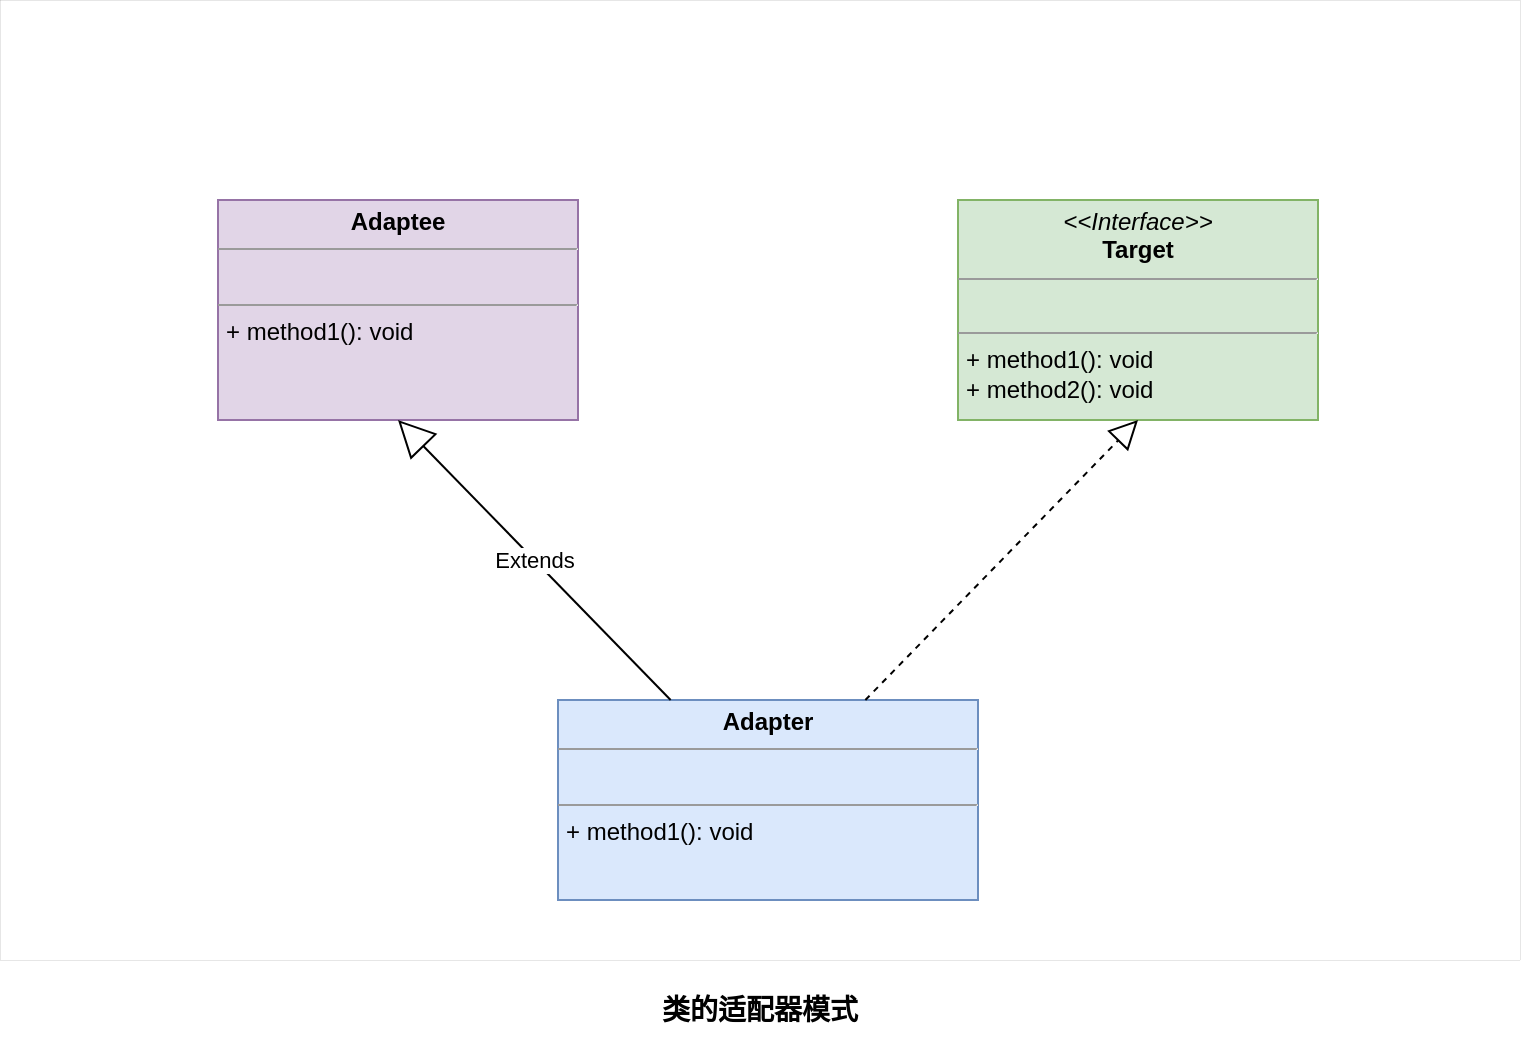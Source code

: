 <mxfile version="16.2.6" type="github" pages="2">
  <diagram id="1OWQUjhUZqkLK6st8NYv" name="类的适配器模式">
    <mxGraphModel dx="946" dy="604" grid="1" gridSize="10" guides="1" tooltips="1" connect="1" arrows="1" fold="1" page="1" pageScale="1" pageWidth="827" pageHeight="1169" math="0" shadow="0">
      <root>
        <mxCell id="0" />
        <mxCell id="1" parent="0" />
        <mxCell id="CToZETRKsdrner5aEF7X-1" value="" style="rounded=0;whiteSpace=wrap;html=1;strokeWidth=0;" parent="1" vertex="1">
          <mxGeometry x="30" y="30" width="760" height="480" as="geometry" />
        </mxCell>
        <mxCell id="fX48Lju3VkwvtSt_gXT3-1" value="&lt;p style=&quot;margin: 0px ; margin-top: 4px ; text-align: center&quot;&gt;&lt;i&gt;&amp;lt;&amp;lt;Interface&amp;gt;&amp;gt;&lt;/i&gt;&lt;br&gt;&lt;b&gt;Target&lt;/b&gt;&lt;/p&gt;&lt;hr size=&quot;1&quot;&gt;&lt;p style=&quot;margin: 0px ; margin-left: 4px&quot;&gt;&lt;br&gt;&lt;/p&gt;&lt;hr size=&quot;1&quot;&gt;&lt;p style=&quot;margin: 0px ; margin-left: 4px&quot;&gt;+ method1(): void&lt;br&gt;+ method2(): void&lt;/p&gt;" style="verticalAlign=top;align=left;overflow=fill;fontSize=12;fontFamily=Helvetica;html=1;fillColor=#d5e8d4;strokeColor=#82b366;" parent="1" vertex="1">
          <mxGeometry x="509" y="130" width="180" height="110" as="geometry" />
        </mxCell>
        <mxCell id="fX48Lju3VkwvtSt_gXT3-2" value="&lt;p style=&quot;margin: 0px ; margin-top: 4px ; text-align: center&quot;&gt;&lt;b&gt;Adaptee&lt;/b&gt;&lt;/p&gt;&lt;hr size=&quot;1&quot;&gt;&lt;p style=&quot;margin: 0px ; margin-left: 4px&quot;&gt;&lt;br&gt;&lt;/p&gt;&lt;hr size=&quot;1&quot;&gt;&lt;p style=&quot;margin: 0px ; margin-left: 4px&quot;&gt;+ method1(): void&lt;/p&gt;" style="verticalAlign=top;align=left;overflow=fill;fontSize=12;fontFamily=Helvetica;html=1;fillColor=#e1d5e7;strokeColor=#9673a6;" parent="1" vertex="1">
          <mxGeometry x="139" y="130" width="180" height="110" as="geometry" />
        </mxCell>
        <mxCell id="fX48Lju3VkwvtSt_gXT3-3" value="&lt;p style=&quot;margin: 0px ; margin-top: 4px ; text-align: center&quot;&gt;&lt;b&gt;Adapter&lt;/b&gt;&lt;/p&gt;&lt;hr size=&quot;1&quot;&gt;&lt;p style=&quot;margin: 0px ; margin-left: 4px&quot;&gt;&lt;br&gt;&lt;/p&gt;&lt;hr size=&quot;1&quot;&gt;&lt;p style=&quot;margin: 0px ; margin-left: 4px&quot;&gt;+ method1(): void&lt;/p&gt;" style="verticalAlign=top;align=left;overflow=fill;fontSize=12;fontFamily=Helvetica;html=1;fillColor=#dae8fc;strokeColor=#6c8ebf;" parent="1" vertex="1">
          <mxGeometry x="309" y="380" width="210" height="100" as="geometry" />
        </mxCell>
        <mxCell id="fX48Lju3VkwvtSt_gXT3-4" value="" style="endArrow=block;dashed=1;endFill=0;endSize=12;html=1;rounded=0;entryX=0.5;entryY=1;entryDx=0;entryDy=0;" parent="1" source="fX48Lju3VkwvtSt_gXT3-3" target="fX48Lju3VkwvtSt_gXT3-1" edge="1">
          <mxGeometry width="160" relative="1" as="geometry">
            <mxPoint x="569" y="170" as="sourcePoint" />
            <mxPoint x="729" y="170" as="targetPoint" />
          </mxGeometry>
        </mxCell>
        <mxCell id="fX48Lju3VkwvtSt_gXT3-5" value="Extends" style="endArrow=block;endSize=16;endFill=0;html=1;rounded=0;entryX=0.5;entryY=1;entryDx=0;entryDy=0;" parent="1" source="fX48Lju3VkwvtSt_gXT3-3" target="fX48Lju3VkwvtSt_gXT3-2" edge="1">
          <mxGeometry width="160" relative="1" as="geometry">
            <mxPoint x="139" y="340" as="sourcePoint" />
            <mxPoint x="299" y="340" as="targetPoint" />
          </mxGeometry>
        </mxCell>
        <mxCell id="CToZETRKsdrner5aEF7X-2" value="&lt;b&gt;&lt;font style=&quot;font-size: 14px&quot;&gt;类的适配器模式&lt;/font&gt;&lt;/b&gt;" style="text;html=1;strokeColor=none;fillColor=none;align=center;verticalAlign=middle;whiteSpace=wrap;rounded=0;" parent="1" vertex="1">
          <mxGeometry x="347" y="520" width="126" height="30" as="geometry" />
        </mxCell>
      </root>
    </mxGraphModel>
  </diagram>
  <diagram id="8KYUbDJXc3PhHrChF0fZ" name="对象的适配器模式">
    <mxGraphModel dx="946" dy="657" grid="1" gridSize="10" guides="1" tooltips="1" connect="1" arrows="1" fold="1" page="1" pageScale="1" pageWidth="827" pageHeight="1169" math="0" shadow="0">
      <root>
        <mxCell id="_NOSQwDdSwIOs8iOI9R8-0" />
        <mxCell id="_NOSQwDdSwIOs8iOI9R8-1" parent="_NOSQwDdSwIOs8iOI9R8-0" />
        <mxCell id="bTUFLCzHvnS2tGpiNBBk-0" value="" style="rounded=0;whiteSpace=wrap;html=1;strokeWidth=0;movable=0;resizable=0;rotatable=0;deletable=0;editable=0;connectable=0;" parent="_NOSQwDdSwIOs8iOI9R8-1" vertex="1">
          <mxGeometry x="30" y="30" width="760" height="480" as="geometry" />
        </mxCell>
        <mxCell id="su-y7QwYx2iXvPF0AiCR-0" value="&lt;p style=&quot;margin: 0px ; margin-top: 4px ; text-align: center&quot;&gt;&lt;i&gt;&amp;lt;&amp;lt;Interface&amp;gt;&amp;gt;&lt;/i&gt;&lt;br&gt;&lt;b&gt;Target&lt;/b&gt;&lt;/p&gt;&lt;hr size=&quot;1&quot;&gt;&lt;p style=&quot;margin: 0px ; margin-left: 4px&quot;&gt;&lt;br&gt;&lt;/p&gt;&lt;hr size=&quot;1&quot;&gt;&lt;p style=&quot;margin: 0px ; margin-left: 4px&quot;&gt;+ method1(): void&lt;br&gt;+ method2(): void&lt;/p&gt;" style="verticalAlign=top;align=left;overflow=fill;fontSize=12;fontFamily=Helvetica;html=1;fillColor=#d5e8d4;strokeColor=#82b366;" parent="_NOSQwDdSwIOs8iOI9R8-1" vertex="1">
          <mxGeometry x="505" y="100" width="180" height="110" as="geometry" />
        </mxCell>
        <mxCell id="su-y7QwYx2iXvPF0AiCR-1" value="&lt;p style=&quot;margin: 0px ; margin-top: 4px ; text-align: center&quot;&gt;&lt;b&gt;Adaptee&lt;/b&gt;&lt;/p&gt;&lt;hr size=&quot;1&quot;&gt;&lt;p style=&quot;margin: 0px ; margin-left: 4px&quot;&gt;&lt;br&gt;&lt;/p&gt;&lt;hr size=&quot;1&quot;&gt;&lt;p style=&quot;margin: 0px ; margin-left: 4px&quot;&gt;+ method1(): void&lt;/p&gt;" style="verticalAlign=top;align=left;overflow=fill;fontSize=12;fontFamily=Helvetica;html=1;fillColor=#e1d5e7;strokeColor=#9673a6;" parent="_NOSQwDdSwIOs8iOI9R8-1" vertex="1">
          <mxGeometry x="135" y="100" width="180" height="110" as="geometry" />
        </mxCell>
        <mxCell id="su-y7QwYx2iXvPF0AiCR-2" value="&lt;p style=&quot;margin: 0px ; margin-top: 4px ; text-align: center&quot;&gt;&lt;b&gt;Adapter&lt;/b&gt;&lt;/p&gt;&lt;hr size=&quot;1&quot;&gt;&lt;p style=&quot;margin: 0px ; margin-left: 4px&quot;&gt;- adaptee : Adaptee&lt;/p&gt;&lt;hr size=&quot;1&quot;&gt;&lt;p style=&quot;margin: 0px ; margin-left: 4px&quot;&gt;+ Adapter()&lt;/p&gt;&lt;p style=&quot;margin: 0px ; margin-left: 4px&quot;&gt;+ method1(): void&lt;br&gt;+ method2(): void&lt;br&gt;&lt;/p&gt;" style="verticalAlign=top;align=left;overflow=fill;fontSize=12;fontFamily=Helvetica;html=1;fillColor=#dae8fc;strokeColor=#6c8ebf;" parent="_NOSQwDdSwIOs8iOI9R8-1" vertex="1">
          <mxGeometry x="305" y="350" width="210" height="110" as="geometry" />
        </mxCell>
        <mxCell id="su-y7QwYx2iXvPF0AiCR-3" value="" style="endArrow=block;dashed=1;endFill=0;endSize=12;html=1;rounded=0;entryX=0.5;entryY=1;entryDx=0;entryDy=0;exitX=0.75;exitY=0;exitDx=0;exitDy=0;" parent="_NOSQwDdSwIOs8iOI9R8-1" source="su-y7QwYx2iXvPF0AiCR-2" target="su-y7QwYx2iXvPF0AiCR-0" edge="1">
          <mxGeometry width="160" relative="1" as="geometry">
            <mxPoint x="565" y="140" as="sourcePoint" />
            <mxPoint x="725" y="140" as="targetPoint" />
            <Array as="points">
              <mxPoint x="463" y="280" />
              <mxPoint x="526" y="280" />
              <mxPoint x="595" y="280" />
            </Array>
          </mxGeometry>
        </mxCell>
        <mxCell id="su-y7QwYx2iXvPF0AiCR-6" value="" style="endArrow=open;endFill=1;endSize=12;html=1;rounded=0;entryX=0.5;entryY=1;entryDx=0;entryDy=0;exitX=0.25;exitY=0;exitDx=0;exitDy=0;" parent="_NOSQwDdSwIOs8iOI9R8-1" source="su-y7QwYx2iXvPF0AiCR-2" target="su-y7QwYx2iXvPF0AiCR-1" edge="1">
          <mxGeometry width="160" relative="1" as="geometry">
            <mxPoint x="136" y="300" as="sourcePoint" />
            <mxPoint x="296" y="300" as="targetPoint" />
            <Array as="points">
              <mxPoint x="358" y="280" />
              <mxPoint x="286" y="280" />
              <mxPoint x="225" y="280" />
            </Array>
          </mxGeometry>
        </mxCell>
        <mxCell id="em53REJnbbd8JZdQ5one-0" value="&lt;b&gt;&lt;font style=&quot;font-size: 14px&quot;&gt;对象的适配器模式&lt;/font&gt;&lt;/b&gt;" style="text;html=1;strokeColor=none;fillColor=none;align=center;verticalAlign=middle;whiteSpace=wrap;rounded=0;" parent="_NOSQwDdSwIOs8iOI9R8-1" vertex="1">
          <mxGeometry x="347" y="520" width="126" height="30" as="geometry" />
        </mxCell>
      </root>
    </mxGraphModel>
  </diagram>
</mxfile>
